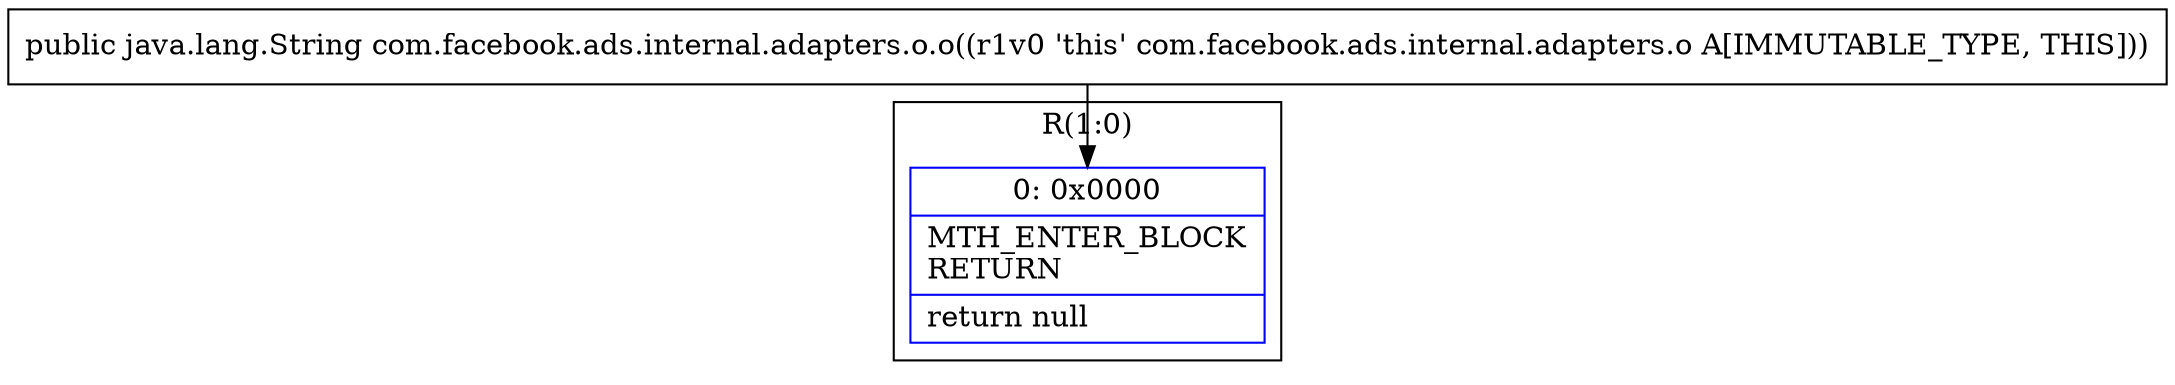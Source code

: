 digraph "CFG forcom.facebook.ads.internal.adapters.o.o()Ljava\/lang\/String;" {
subgraph cluster_Region_1666518618 {
label = "R(1:0)";
node [shape=record,color=blue];
Node_0 [shape=record,label="{0\:\ 0x0000|MTH_ENTER_BLOCK\lRETURN\l|return null\l}"];
}
MethodNode[shape=record,label="{public java.lang.String com.facebook.ads.internal.adapters.o.o((r1v0 'this' com.facebook.ads.internal.adapters.o A[IMMUTABLE_TYPE, THIS])) }"];
MethodNode -> Node_0;
}

